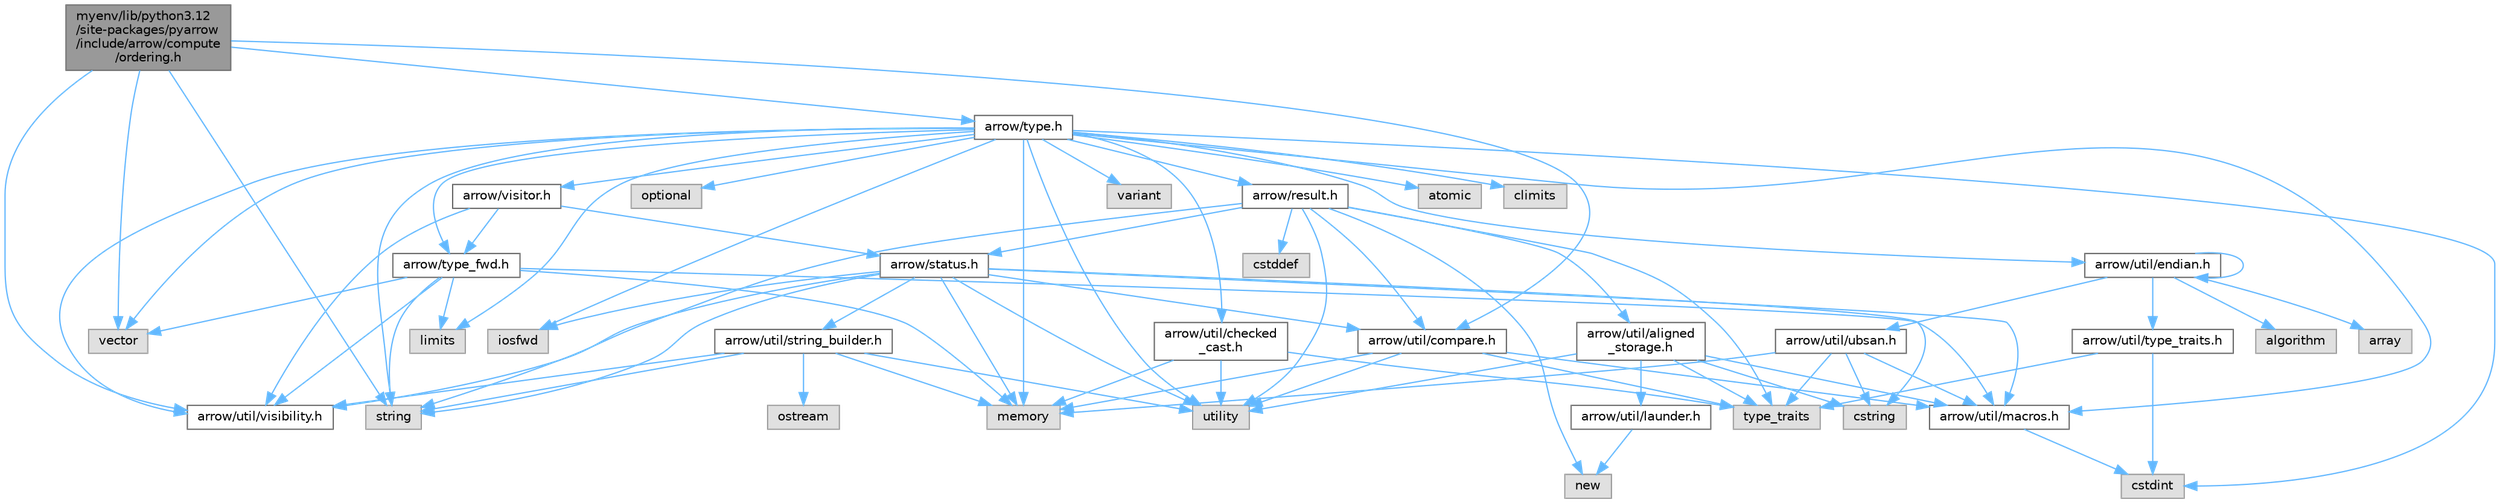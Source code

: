 digraph "myenv/lib/python3.12/site-packages/pyarrow/include/arrow/compute/ordering.h"
{
 // LATEX_PDF_SIZE
  bgcolor="transparent";
  edge [fontname=Helvetica,fontsize=10,labelfontname=Helvetica,labelfontsize=10];
  node [fontname=Helvetica,fontsize=10,shape=box,height=0.2,width=0.4];
  Node1 [id="Node000001",label="myenv/lib/python3.12\l/site-packages/pyarrow\l/include/arrow/compute\l/ordering.h",height=0.2,width=0.4,color="gray40", fillcolor="grey60", style="filled", fontcolor="black",tooltip=" "];
  Node1 -> Node2 [id="edge1_Node000001_Node000002",color="steelblue1",style="solid",tooltip=" "];
  Node2 [id="Node000002",label="string",height=0.2,width=0.4,color="grey60", fillcolor="#E0E0E0", style="filled",tooltip=" "];
  Node1 -> Node3 [id="edge2_Node000001_Node000003",color="steelblue1",style="solid",tooltip=" "];
  Node3 [id="Node000003",label="vector",height=0.2,width=0.4,color="grey60", fillcolor="#E0E0E0", style="filled",tooltip=" "];
  Node1 -> Node4 [id="edge3_Node000001_Node000004",color="steelblue1",style="solid",tooltip=" "];
  Node4 [id="Node000004",label="arrow/type.h",height=0.2,width=0.4,color="grey40", fillcolor="white", style="filled",URL="$type_8h.html",tooltip=" "];
  Node4 -> Node5 [id="edge4_Node000004_Node000005",color="steelblue1",style="solid",tooltip=" "];
  Node5 [id="Node000005",label="atomic",height=0.2,width=0.4,color="grey60", fillcolor="#E0E0E0", style="filled",tooltip=" "];
  Node4 -> Node6 [id="edge5_Node000004_Node000006",color="steelblue1",style="solid",tooltip=" "];
  Node6 [id="Node000006",label="climits",height=0.2,width=0.4,color="grey60", fillcolor="#E0E0E0", style="filled",tooltip=" "];
  Node4 -> Node7 [id="edge6_Node000004_Node000007",color="steelblue1",style="solid",tooltip=" "];
  Node7 [id="Node000007",label="cstdint",height=0.2,width=0.4,color="grey60", fillcolor="#E0E0E0", style="filled",tooltip=" "];
  Node4 -> Node8 [id="edge7_Node000004_Node000008",color="steelblue1",style="solid",tooltip=" "];
  Node8 [id="Node000008",label="iosfwd",height=0.2,width=0.4,color="grey60", fillcolor="#E0E0E0", style="filled",tooltip=" "];
  Node4 -> Node9 [id="edge8_Node000004_Node000009",color="steelblue1",style="solid",tooltip=" "];
  Node9 [id="Node000009",label="limits",height=0.2,width=0.4,color="grey60", fillcolor="#E0E0E0", style="filled",tooltip=" "];
  Node4 -> Node10 [id="edge9_Node000004_Node000010",color="steelblue1",style="solid",tooltip=" "];
  Node10 [id="Node000010",label="memory",height=0.2,width=0.4,color="grey60", fillcolor="#E0E0E0", style="filled",tooltip=" "];
  Node4 -> Node11 [id="edge10_Node000004_Node000011",color="steelblue1",style="solid",tooltip=" "];
  Node11 [id="Node000011",label="optional",height=0.2,width=0.4,color="grey60", fillcolor="#E0E0E0", style="filled",tooltip=" "];
  Node4 -> Node2 [id="edge11_Node000004_Node000002",color="steelblue1",style="solid",tooltip=" "];
  Node4 -> Node12 [id="edge12_Node000004_Node000012",color="steelblue1",style="solid",tooltip=" "];
  Node12 [id="Node000012",label="utility",height=0.2,width=0.4,color="grey60", fillcolor="#E0E0E0", style="filled",tooltip=" "];
  Node4 -> Node13 [id="edge13_Node000004_Node000013",color="steelblue1",style="solid",tooltip=" "];
  Node13 [id="Node000013",label="variant",height=0.2,width=0.4,color="grey60", fillcolor="#E0E0E0", style="filled",tooltip=" "];
  Node4 -> Node3 [id="edge14_Node000004_Node000003",color="steelblue1",style="solid",tooltip=" "];
  Node4 -> Node14 [id="edge15_Node000004_Node000014",color="steelblue1",style="solid",tooltip=" "];
  Node14 [id="Node000014",label="arrow/result.h",height=0.2,width=0.4,color="grey40", fillcolor="white", style="filled",URL="$result_8h.html",tooltip=" "];
  Node14 -> Node15 [id="edge16_Node000014_Node000015",color="steelblue1",style="solid",tooltip=" "];
  Node15 [id="Node000015",label="cstddef",height=0.2,width=0.4,color="grey60", fillcolor="#E0E0E0", style="filled",tooltip=" "];
  Node14 -> Node16 [id="edge17_Node000014_Node000016",color="steelblue1",style="solid",tooltip=" "];
  Node16 [id="Node000016",label="new",height=0.2,width=0.4,color="grey60", fillcolor="#E0E0E0", style="filled",tooltip=" "];
  Node14 -> Node2 [id="edge18_Node000014_Node000002",color="steelblue1",style="solid",tooltip=" "];
  Node14 -> Node17 [id="edge19_Node000014_Node000017",color="steelblue1",style="solid",tooltip=" "];
  Node17 [id="Node000017",label="type_traits",height=0.2,width=0.4,color="grey60", fillcolor="#E0E0E0", style="filled",tooltip=" "];
  Node14 -> Node12 [id="edge20_Node000014_Node000012",color="steelblue1",style="solid",tooltip=" "];
  Node14 -> Node18 [id="edge21_Node000014_Node000018",color="steelblue1",style="solid",tooltip=" "];
  Node18 [id="Node000018",label="arrow/status.h",height=0.2,width=0.4,color="grey40", fillcolor="white", style="filled",URL="$status_8h.html",tooltip=" "];
  Node18 -> Node19 [id="edge22_Node000018_Node000019",color="steelblue1",style="solid",tooltip=" "];
  Node19 [id="Node000019",label="cstring",height=0.2,width=0.4,color="grey60", fillcolor="#E0E0E0", style="filled",tooltip=" "];
  Node18 -> Node8 [id="edge23_Node000018_Node000008",color="steelblue1",style="solid",tooltip=" "];
  Node18 -> Node10 [id="edge24_Node000018_Node000010",color="steelblue1",style="solid",tooltip=" "];
  Node18 -> Node2 [id="edge25_Node000018_Node000002",color="steelblue1",style="solid",tooltip=" "];
  Node18 -> Node12 [id="edge26_Node000018_Node000012",color="steelblue1",style="solid",tooltip=" "];
  Node18 -> Node20 [id="edge27_Node000018_Node000020",color="steelblue1",style="solid",tooltip=" "];
  Node20 [id="Node000020",label="arrow/util/compare.h",height=0.2,width=0.4,color="grey40", fillcolor="white", style="filled",URL="$util_2compare_8h.html",tooltip=" "];
  Node20 -> Node10 [id="edge28_Node000020_Node000010",color="steelblue1",style="solid",tooltip=" "];
  Node20 -> Node17 [id="edge29_Node000020_Node000017",color="steelblue1",style="solid",tooltip=" "];
  Node20 -> Node12 [id="edge30_Node000020_Node000012",color="steelblue1",style="solid",tooltip=" "];
  Node20 -> Node21 [id="edge31_Node000020_Node000021",color="steelblue1",style="solid",tooltip=" "];
  Node21 [id="Node000021",label="arrow/util/macros.h",height=0.2,width=0.4,color="grey40", fillcolor="white", style="filled",URL="$macros_8h.html",tooltip=" "];
  Node21 -> Node7 [id="edge32_Node000021_Node000007",color="steelblue1",style="solid",tooltip=" "];
  Node18 -> Node21 [id="edge33_Node000018_Node000021",color="steelblue1",style="solid",tooltip=" "];
  Node18 -> Node22 [id="edge34_Node000018_Node000022",color="steelblue1",style="solid",tooltip=" "];
  Node22 [id="Node000022",label="arrow/util/string_builder.h",height=0.2,width=0.4,color="grey40", fillcolor="white", style="filled",URL="$string__builder_8h.html",tooltip=" "];
  Node22 -> Node10 [id="edge35_Node000022_Node000010",color="steelblue1",style="solid",tooltip=" "];
  Node22 -> Node23 [id="edge36_Node000022_Node000023",color="steelblue1",style="solid",tooltip=" "];
  Node23 [id="Node000023",label="ostream",height=0.2,width=0.4,color="grey60", fillcolor="#E0E0E0", style="filled",tooltip=" "];
  Node22 -> Node2 [id="edge37_Node000022_Node000002",color="steelblue1",style="solid",tooltip=" "];
  Node22 -> Node12 [id="edge38_Node000022_Node000012",color="steelblue1",style="solid",tooltip=" "];
  Node22 -> Node24 [id="edge39_Node000022_Node000024",color="steelblue1",style="solid",tooltip=" "];
  Node24 [id="Node000024",label="arrow/util/visibility.h",height=0.2,width=0.4,color="grey40", fillcolor="white", style="filled",URL="$include_2arrow_2util_2visibility_8h.html",tooltip=" "];
  Node18 -> Node24 [id="edge40_Node000018_Node000024",color="steelblue1",style="solid",tooltip=" "];
  Node14 -> Node25 [id="edge41_Node000014_Node000025",color="steelblue1",style="solid",tooltip=" "];
  Node25 [id="Node000025",label="arrow/util/aligned\l_storage.h",height=0.2,width=0.4,color="grey40", fillcolor="white", style="filled",URL="$aligned__storage_8h.html",tooltip=" "];
  Node25 -> Node19 [id="edge42_Node000025_Node000019",color="steelblue1",style="solid",tooltip=" "];
  Node25 -> Node17 [id="edge43_Node000025_Node000017",color="steelblue1",style="solid",tooltip=" "];
  Node25 -> Node12 [id="edge44_Node000025_Node000012",color="steelblue1",style="solid",tooltip=" "];
  Node25 -> Node26 [id="edge45_Node000025_Node000026",color="steelblue1",style="solid",tooltip=" "];
  Node26 [id="Node000026",label="arrow/util/launder.h",height=0.2,width=0.4,color="grey40", fillcolor="white", style="filled",URL="$launder_8h.html",tooltip=" "];
  Node26 -> Node16 [id="edge46_Node000026_Node000016",color="steelblue1",style="solid",tooltip=" "];
  Node25 -> Node21 [id="edge47_Node000025_Node000021",color="steelblue1",style="solid",tooltip=" "];
  Node14 -> Node20 [id="edge48_Node000014_Node000020",color="steelblue1",style="solid",tooltip=" "];
  Node4 -> Node27 [id="edge49_Node000004_Node000027",color="steelblue1",style="solid",tooltip=" "];
  Node27 [id="Node000027",label="arrow/type_fwd.h",height=0.2,width=0.4,color="grey40", fillcolor="white", style="filled",URL="$arrow_2type__fwd_8h.html",tooltip=" "];
  Node27 -> Node9 [id="edge50_Node000027_Node000009",color="steelblue1",style="solid",tooltip=" "];
  Node27 -> Node10 [id="edge51_Node000027_Node000010",color="steelblue1",style="solid",tooltip=" "];
  Node27 -> Node2 [id="edge52_Node000027_Node000002",color="steelblue1",style="solid",tooltip=" "];
  Node27 -> Node3 [id="edge53_Node000027_Node000003",color="steelblue1",style="solid",tooltip=" "];
  Node27 -> Node21 [id="edge54_Node000027_Node000021",color="steelblue1",style="solid",tooltip=" "];
  Node27 -> Node24 [id="edge55_Node000027_Node000024",color="steelblue1",style="solid",tooltip=" "];
  Node4 -> Node28 [id="edge56_Node000004_Node000028",color="steelblue1",style="solid",tooltip=" "];
  Node28 [id="Node000028",label="arrow/util/checked\l_cast.h",height=0.2,width=0.4,color="grey40", fillcolor="white", style="filled",URL="$checked__cast_8h.html",tooltip=" "];
  Node28 -> Node10 [id="edge57_Node000028_Node000010",color="steelblue1",style="solid",tooltip=" "];
  Node28 -> Node17 [id="edge58_Node000028_Node000017",color="steelblue1",style="solid",tooltip=" "];
  Node28 -> Node12 [id="edge59_Node000028_Node000012",color="steelblue1",style="solid",tooltip=" "];
  Node4 -> Node29 [id="edge60_Node000004_Node000029",color="steelblue1",style="solid",tooltip=" "];
  Node29 [id="Node000029",label="arrow/util/endian.h",height=0.2,width=0.4,color="grey40", fillcolor="white", style="filled",URL="$endian_8h.html",tooltip=" "];
  Node29 -> Node29 [id="edge61_Node000029_Node000029",color="steelblue1",style="solid",tooltip=" "];
  Node29 -> Node30 [id="edge62_Node000029_Node000030",color="steelblue1",style="solid",tooltip=" "];
  Node30 [id="Node000030",label="algorithm",height=0.2,width=0.4,color="grey60", fillcolor="#E0E0E0", style="filled",tooltip=" "];
  Node29 -> Node31 [id="edge63_Node000029_Node000031",color="steelblue1",style="solid",tooltip=" "];
  Node31 [id="Node000031",label="array",height=0.2,width=0.4,color="grey60", fillcolor="#E0E0E0", style="filled",tooltip=" "];
  Node29 -> Node32 [id="edge64_Node000029_Node000032",color="steelblue1",style="solid",tooltip=" "];
  Node32 [id="Node000032",label="arrow/util/type_traits.h",height=0.2,width=0.4,color="grey40", fillcolor="white", style="filled",URL="$include_2arrow_2util_2type__traits_8h.html",tooltip=" "];
  Node32 -> Node7 [id="edge65_Node000032_Node000007",color="steelblue1",style="solid",tooltip=" "];
  Node32 -> Node17 [id="edge66_Node000032_Node000017",color="steelblue1",style="solid",tooltip=" "];
  Node29 -> Node33 [id="edge67_Node000029_Node000033",color="steelblue1",style="solid",tooltip=" "];
  Node33 [id="Node000033",label="arrow/util/ubsan.h",height=0.2,width=0.4,color="grey40", fillcolor="white", style="filled",URL="$ubsan_8h.html",tooltip=" "];
  Node33 -> Node19 [id="edge68_Node000033_Node000019",color="steelblue1",style="solid",tooltip=" "];
  Node33 -> Node10 [id="edge69_Node000033_Node000010",color="steelblue1",style="solid",tooltip=" "];
  Node33 -> Node17 [id="edge70_Node000033_Node000017",color="steelblue1",style="solid",tooltip=" "];
  Node33 -> Node21 [id="edge71_Node000033_Node000021",color="steelblue1",style="solid",tooltip=" "];
  Node4 -> Node21 [id="edge72_Node000004_Node000021",color="steelblue1",style="solid",tooltip=" "];
  Node4 -> Node24 [id="edge73_Node000004_Node000024",color="steelblue1",style="solid",tooltip=" "];
  Node4 -> Node34 [id="edge74_Node000004_Node000034",color="steelblue1",style="solid",tooltip=" "];
  Node34 [id="Node000034",label="arrow/visitor.h",height=0.2,width=0.4,color="grey40", fillcolor="white", style="filled",URL="$visitor_8h.html",tooltip=" "];
  Node34 -> Node18 [id="edge75_Node000034_Node000018",color="steelblue1",style="solid",tooltip=" "];
  Node34 -> Node27 [id="edge76_Node000034_Node000027",color="steelblue1",style="solid",tooltip=" "];
  Node34 -> Node24 [id="edge77_Node000034_Node000024",color="steelblue1",style="solid",tooltip=" "];
  Node1 -> Node20 [id="edge78_Node000001_Node000020",color="steelblue1",style="solid",tooltip=" "];
  Node1 -> Node24 [id="edge79_Node000001_Node000024",color="steelblue1",style="solid",tooltip=" "];
}
